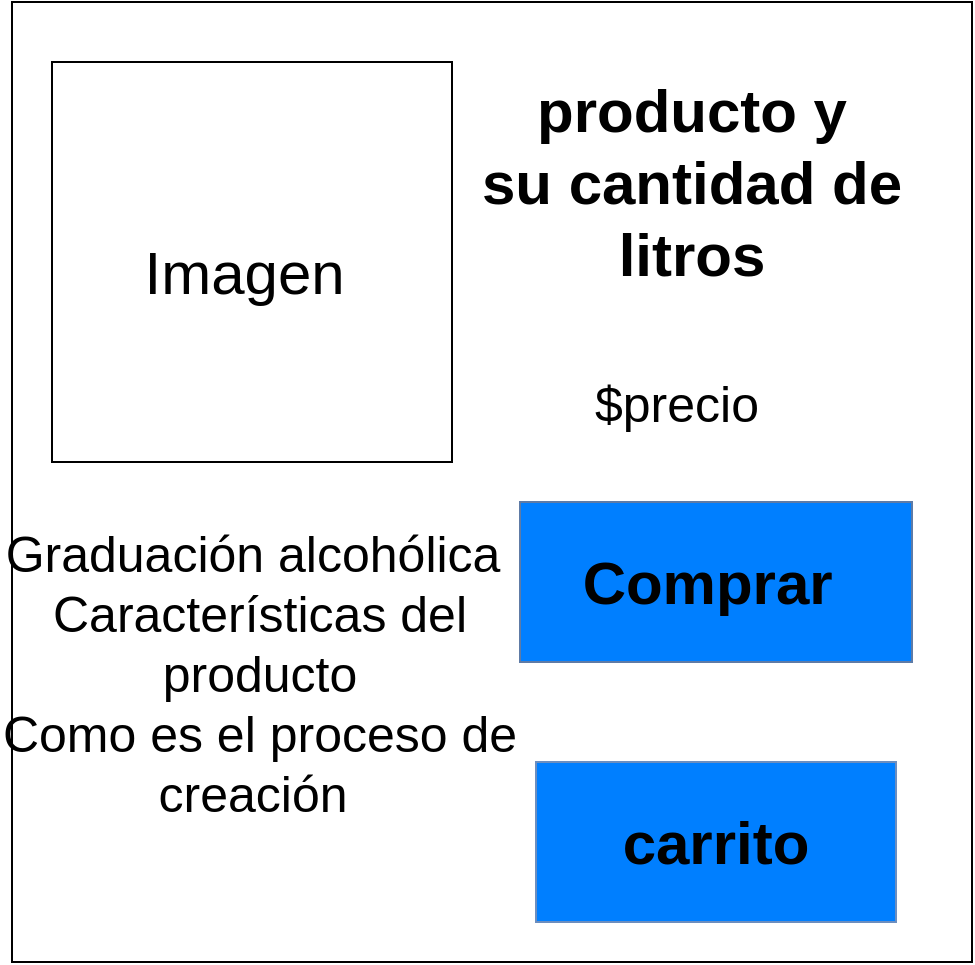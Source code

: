 <mxfile version="13.7.7" type="github" pages="3">
  <diagram id="pOplcNPBLPHAvVT8j5QP" name="Page-1">
    <mxGraphModel dx="1422" dy="762" grid="1" gridSize="10" guides="1" tooltips="1" connect="1" arrows="1" fold="1" page="1" pageScale="1" pageWidth="827" pageHeight="1169" math="0" shadow="0">
      <root>
        <mxCell id="0" />
        <mxCell id="1" parent="0" />
        <mxCell id="XbId1_GWVl25Oaq-7EzT-1" value="" style="whiteSpace=wrap;html=1;aspect=fixed;" vertex="1" parent="1">
          <mxGeometry x="160" y="150" width="480" height="480" as="geometry" />
        </mxCell>
        <mxCell id="XbId1_GWVl25Oaq-7EzT-2" value="" style="whiteSpace=wrap;html=1;aspect=fixed;" vertex="1" parent="1">
          <mxGeometry x="180" y="180" width="200" height="200" as="geometry" />
        </mxCell>
        <mxCell id="XbId1_GWVl25Oaq-7EzT-3" value="&lt;font style=&quot;font-size: 30px&quot;&gt;Imagen&amp;nbsp;&lt;/font&gt;" style="text;html=1;strokeColor=none;fillColor=none;align=center;verticalAlign=middle;whiteSpace=wrap;rounded=0;" vertex="1" parent="1">
          <mxGeometry x="198.75" y="230" width="162.5" height="110" as="geometry" />
        </mxCell>
        <mxCell id="XbId1_GWVl25Oaq-7EzT-4" value="&lt;b&gt;&lt;font style=&quot;font-size: 30px&quot;&gt;producto y su&amp;nbsp;cantidad de litros&lt;/font&gt;&lt;/b&gt;" style="text;html=1;strokeColor=none;fillColor=none;align=center;verticalAlign=middle;whiteSpace=wrap;rounded=0;" vertex="1" parent="1">
          <mxGeometry x="390" y="170" width="220" height="140" as="geometry" />
        </mxCell>
        <mxCell id="XbId1_GWVl25Oaq-7EzT-5" value="&lt;font style=&quot;font-size: 25px&quot;&gt;$precio&lt;/font&gt;" style="text;html=1;strokeColor=none;fillColor=none;align=center;verticalAlign=middle;whiteSpace=wrap;rounded=0;fontSize=21;" vertex="1" parent="1">
          <mxGeometry x="420" y="320" width="145" height="60" as="geometry" />
        </mxCell>
        <mxCell id="XbId1_GWVl25Oaq-7EzT-6" value="&lt;b&gt;&lt;font style=&quot;font-size: 30px&quot;&gt;Comprar&amp;nbsp;&lt;/font&gt;&lt;/b&gt;" style="text;html=1;align=center;verticalAlign=middle;whiteSpace=wrap;rounded=0;fontSize=21;strokeColor=#5E7BA6;fillColor=#007FFF;" vertex="1" parent="1">
          <mxGeometry x="414" y="400" width="196" height="80" as="geometry" />
        </mxCell>
        <mxCell id="XbId1_GWVl25Oaq-7EzT-7" value="&lt;b&gt;&lt;font style=&quot;font-size: 30px&quot;&gt;carrito&lt;/font&gt;&lt;/b&gt;" style="text;html=1;strokeColor=#6c8ebf;align=center;verticalAlign=middle;whiteSpace=wrap;rounded=0;fontSize=21;fillColor=#007FFF;" vertex="1" parent="1">
          <mxGeometry x="422" y="530" width="180" height="80" as="geometry" />
        </mxCell>
        <mxCell id="XbId1_GWVl25Oaq-7EzT-8" value="&lt;font style=&quot;font-size: 25px&quot;&gt;Graduación alcohólica&amp;nbsp;&lt;br&gt;Características del producto&lt;br&gt;Como es el proceso de creación&amp;nbsp;&lt;/font&gt;" style="text;html=1;strokeColor=none;fillColor=none;align=center;verticalAlign=middle;whiteSpace=wrap;rounded=0;fontSize=21;" vertex="1" parent="1">
          <mxGeometry x="154" y="410" width="260" height="150" as="geometry" />
        </mxCell>
      </root>
    </mxGraphModel>
  </diagram>
  <diagram id="yC5pML9xln3W4UWeuJAh" name="Page-2">
    <mxGraphModel dx="1422" dy="762" grid="1" gridSize="10" guides="1" tooltips="1" connect="1" arrows="1" fold="1" page="1" pageScale="1" pageWidth="827" pageHeight="1169" math="0" shadow="0">
      <root>
        <mxCell id="k4ieSiRodx3wFSHFHTc_-0" />
        <mxCell id="k4ieSiRodx3wFSHFHTc_-1" parent="k4ieSiRodx3wFSHFHTc_-0" />
        <mxCell id="k4ieSiRodx3wFSHFHTc_-2" value="" style="whiteSpace=wrap;html=1;aspect=fixed;" vertex="1" parent="k4ieSiRodx3wFSHFHTc_-1">
          <mxGeometry x="240" y="120" width="480" height="480" as="geometry" />
        </mxCell>
        <mxCell id="k4ieSiRodx3wFSHFHTc_-3" value="" style="whiteSpace=wrap;html=1;aspect=fixed;" vertex="1" parent="k4ieSiRodx3wFSHFHTc_-1">
          <mxGeometry x="260" y="180" width="230" height="230" as="geometry" />
        </mxCell>
        <mxCell id="k4ieSiRodx3wFSHFHTc_-4" value="&lt;font style=&quot;font-size: 20px&quot;&gt;Imagen&amp;nbsp;&lt;/font&gt;" style="text;html=1;strokeColor=none;fillColor=none;align=center;verticalAlign=middle;whiteSpace=wrap;rounded=0;" vertex="1" parent="k4ieSiRodx3wFSHFHTc_-1">
          <mxGeometry x="280" y="240" width="140" height="80" as="geometry" />
        </mxCell>
        <mxCell id="k4ieSiRodx3wFSHFHTc_-5" value="&lt;b&gt;&lt;font style=&quot;font-size: 30px&quot;&gt;producto y su&amp;nbsp;cantidad de litros&lt;/font&gt;&lt;/b&gt;" style="text;html=1;strokeColor=none;fillColor=none;align=center;verticalAlign=middle;whiteSpace=wrap;rounded=0;" vertex="1" parent="k4ieSiRodx3wFSHFHTc_-1">
          <mxGeometry x="490" y="140" width="230" height="150" as="geometry" />
        </mxCell>
        <mxCell id="k4ieSiRodx3wFSHFHTc_-6" value="&lt;font style=&quot;font-size: 25px&quot;&gt;$precio&lt;/font&gt;" style="text;html=1;strokeColor=none;fillColor=none;align=center;verticalAlign=middle;whiteSpace=wrap;rounded=0;fontSize=21;" vertex="1" parent="k4ieSiRodx3wFSHFHTc_-1">
          <mxGeometry x="260" y="110" width="160" height="90" as="geometry" />
        </mxCell>
        <mxCell id="k4ieSiRodx3wFSHFHTc_-7" value="&lt;b&gt;&lt;font style=&quot;font-size: 30px&quot;&gt;Comprar&amp;nbsp;&lt;/font&gt;&lt;/b&gt;" style="text;html=1;align=center;verticalAlign=middle;whiteSpace=wrap;rounded=0;fontSize=21;strokeColor=#5E7BA6;fillColor=#007FFF;" vertex="1" parent="k4ieSiRodx3wFSHFHTc_-1">
          <mxGeometry x="270" y="420" width="180" height="80" as="geometry" />
        </mxCell>
        <mxCell id="k4ieSiRodx3wFSHFHTc_-8" value="&lt;b&gt;&lt;font style=&quot;font-size: 30px&quot;&gt;carrito&lt;/font&gt;&lt;/b&gt;" style="text;html=1;strokeColor=#6c8ebf;align=center;verticalAlign=middle;whiteSpace=wrap;rounded=0;fontSize=21;fillColor=#007FFF;" vertex="1" parent="k4ieSiRodx3wFSHFHTc_-1">
          <mxGeometry x="250" y="515" width="200" height="70" as="geometry" />
        </mxCell>
        <mxCell id="k4ieSiRodx3wFSHFHTc_-9" value="&lt;font style=&quot;font-size: 25px&quot;&gt;Graduación alcohólica&amp;nbsp;&lt;br&gt;Características del producto&lt;br&gt;Como es el proceso de creación&amp;nbsp;&lt;/font&gt;" style="text;html=1;strokeColor=none;fillColor=none;align=center;verticalAlign=middle;whiteSpace=wrap;rounded=0;fontSize=21;" vertex="1" parent="k4ieSiRodx3wFSHFHTc_-1">
          <mxGeometry x="480" y="350" width="230" height="210" as="geometry" />
        </mxCell>
      </root>
    </mxGraphModel>
  </diagram>
  <diagram id="x2SGTsggTMRmbHTCQMBc" name="Page-3">
    <mxGraphModel dx="1422" dy="762" grid="1" gridSize="10" guides="1" tooltips="1" connect="1" arrows="1" fold="1" page="1" pageScale="1" pageWidth="827" pageHeight="1169" math="0" shadow="0">
      <root>
        <mxCell id="SdK8LodG9-Zm72D1iMzY-0" />
        <mxCell id="SdK8LodG9-Zm72D1iMzY-1" parent="SdK8LodG9-Zm72D1iMzY-0" />
        <mxCell id="SdK8LodG9-Zm72D1iMzY-2" value="" style="whiteSpace=wrap;html=1;aspect=fixed;" vertex="1" parent="SdK8LodG9-Zm72D1iMzY-1">
          <mxGeometry x="160" y="120" width="480" height="480" as="geometry" />
        </mxCell>
        <mxCell id="SdK8LodG9-Zm72D1iMzY-3" value="" style="whiteSpace=wrap;html=1;aspect=fixed;" vertex="1" parent="SdK8LodG9-Zm72D1iMzY-1">
          <mxGeometry x="400" y="140" width="230" height="230" as="geometry" />
        </mxCell>
        <mxCell id="SdK8LodG9-Zm72D1iMzY-4" value="&lt;font style=&quot;font-size: 25px&quot;&gt;Imagen&lt;/font&gt;&amp;nbsp;" style="text;html=1;strokeColor=none;fillColor=none;align=center;verticalAlign=middle;whiteSpace=wrap;rounded=0;" vertex="1" parent="SdK8LodG9-Zm72D1iMzY-1">
          <mxGeometry x="470" y="210" width="120" height="60" as="geometry" />
        </mxCell>
        <mxCell id="SdK8LodG9-Zm72D1iMzY-5" value="&lt;b&gt;&lt;font style=&quot;font-size: 30px&quot;&gt;producto y su&amp;nbsp;cantidad de litros&lt;/font&gt;&lt;/b&gt;" style="text;html=1;strokeColor=none;fillColor=none;align=center;verticalAlign=middle;whiteSpace=wrap;rounded=0;" vertex="1" parent="SdK8LodG9-Zm72D1iMzY-1">
          <mxGeometry x="160" y="150" width="270" height="100" as="geometry" />
        </mxCell>
        <mxCell id="SdK8LodG9-Zm72D1iMzY-6" value="&lt;font style=&quot;font-size: 25px&quot;&gt;$precio&lt;/font&gt;" style="text;html=1;strokeColor=none;fillColor=none;align=center;verticalAlign=middle;whiteSpace=wrap;rounded=0;fontSize=21;" vertex="1" parent="SdK8LodG9-Zm72D1iMzY-1">
          <mxGeometry x="190" y="310" width="180" height="70" as="geometry" />
        </mxCell>
        <mxCell id="SdK8LodG9-Zm72D1iMzY-7" value="&lt;b&gt;&lt;font style=&quot;font-size: 30px&quot;&gt;Comprar&amp;nbsp;&lt;/font&gt;&lt;/b&gt;" style="text;html=1;align=center;verticalAlign=middle;whiteSpace=wrap;rounded=0;fontSize=21;strokeColor=#5E7BA6;fillColor=#007FFF;" vertex="1" parent="SdK8LodG9-Zm72D1iMzY-1">
          <mxGeometry x="450" y="410" width="160" height="80" as="geometry" />
        </mxCell>
        <mxCell id="SdK8LodG9-Zm72D1iMzY-8" value="&lt;b&gt;&lt;font style=&quot;font-size: 30px&quot;&gt;carrito&lt;/font&gt;&lt;/b&gt;" style="text;html=1;strokeColor=#6c8ebf;align=center;verticalAlign=middle;whiteSpace=wrap;rounded=0;fontSize=21;fillColor=#007FFF;" vertex="1" parent="SdK8LodG9-Zm72D1iMzY-1">
          <mxGeometry x="440" y="515" width="170" height="70" as="geometry" />
        </mxCell>
        <mxCell id="SdK8LodG9-Zm72D1iMzY-9" value="&lt;font style=&quot;font-size: 25px&quot;&gt;Graduación alcohólica&amp;nbsp;&lt;br&gt;Características del producto&lt;br&gt;Como es el proceso de creación&amp;nbsp;&lt;/font&gt;" style="text;html=1;strokeColor=none;fillColor=none;align=center;verticalAlign=middle;whiteSpace=wrap;rounded=0;fontSize=21;" vertex="1" parent="SdK8LodG9-Zm72D1iMzY-1">
          <mxGeometry x="160" y="410" width="290" height="140" as="geometry" />
        </mxCell>
      </root>
    </mxGraphModel>
  </diagram>
</mxfile>
